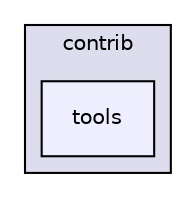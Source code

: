 digraph "png/lpng1612/contrib/tools" {
  compound=true
  node [ fontsize="10", fontname="Helvetica"];
  edge [ labelfontsize="10", labelfontname="Helvetica"];
  subgraph clusterdir_1bdd4d8401a0ccf8f6cce33345e3b469 {
    graph [ bgcolor="#ddddee", pencolor="black", label="contrib" fontname="Helvetica", fontsize="10", URL="dir_1bdd4d8401a0ccf8f6cce33345e3b469.html"]
  dir_63137bbf00eb8bb38b8b7f187aa0f8dd [shape=box, label="tools", style="filled", fillcolor="#eeeeff", pencolor="black", URL="dir_63137bbf00eb8bb38b8b7f187aa0f8dd.html"];
  }
}
